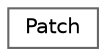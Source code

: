digraph "Graphical Class Hierarchy"
{
 // LATEX_PDF_SIZE
  bgcolor="transparent";
  edge [fontname=Helvetica,fontsize=10,labelfontname=Helvetica,labelfontsize=10];
  node [fontname=Helvetica,fontsize=10,shape=box,height=0.2,width=0.4];
  rankdir="LR";
  Node0 [id="Node000000",label="Patch",height=0.2,width=0.4,color="grey40", fillcolor="white", style="filled",URL="$structFoam_1_1vtk_1_1Tools_1_1Patch.html",tooltip=" "];
}
